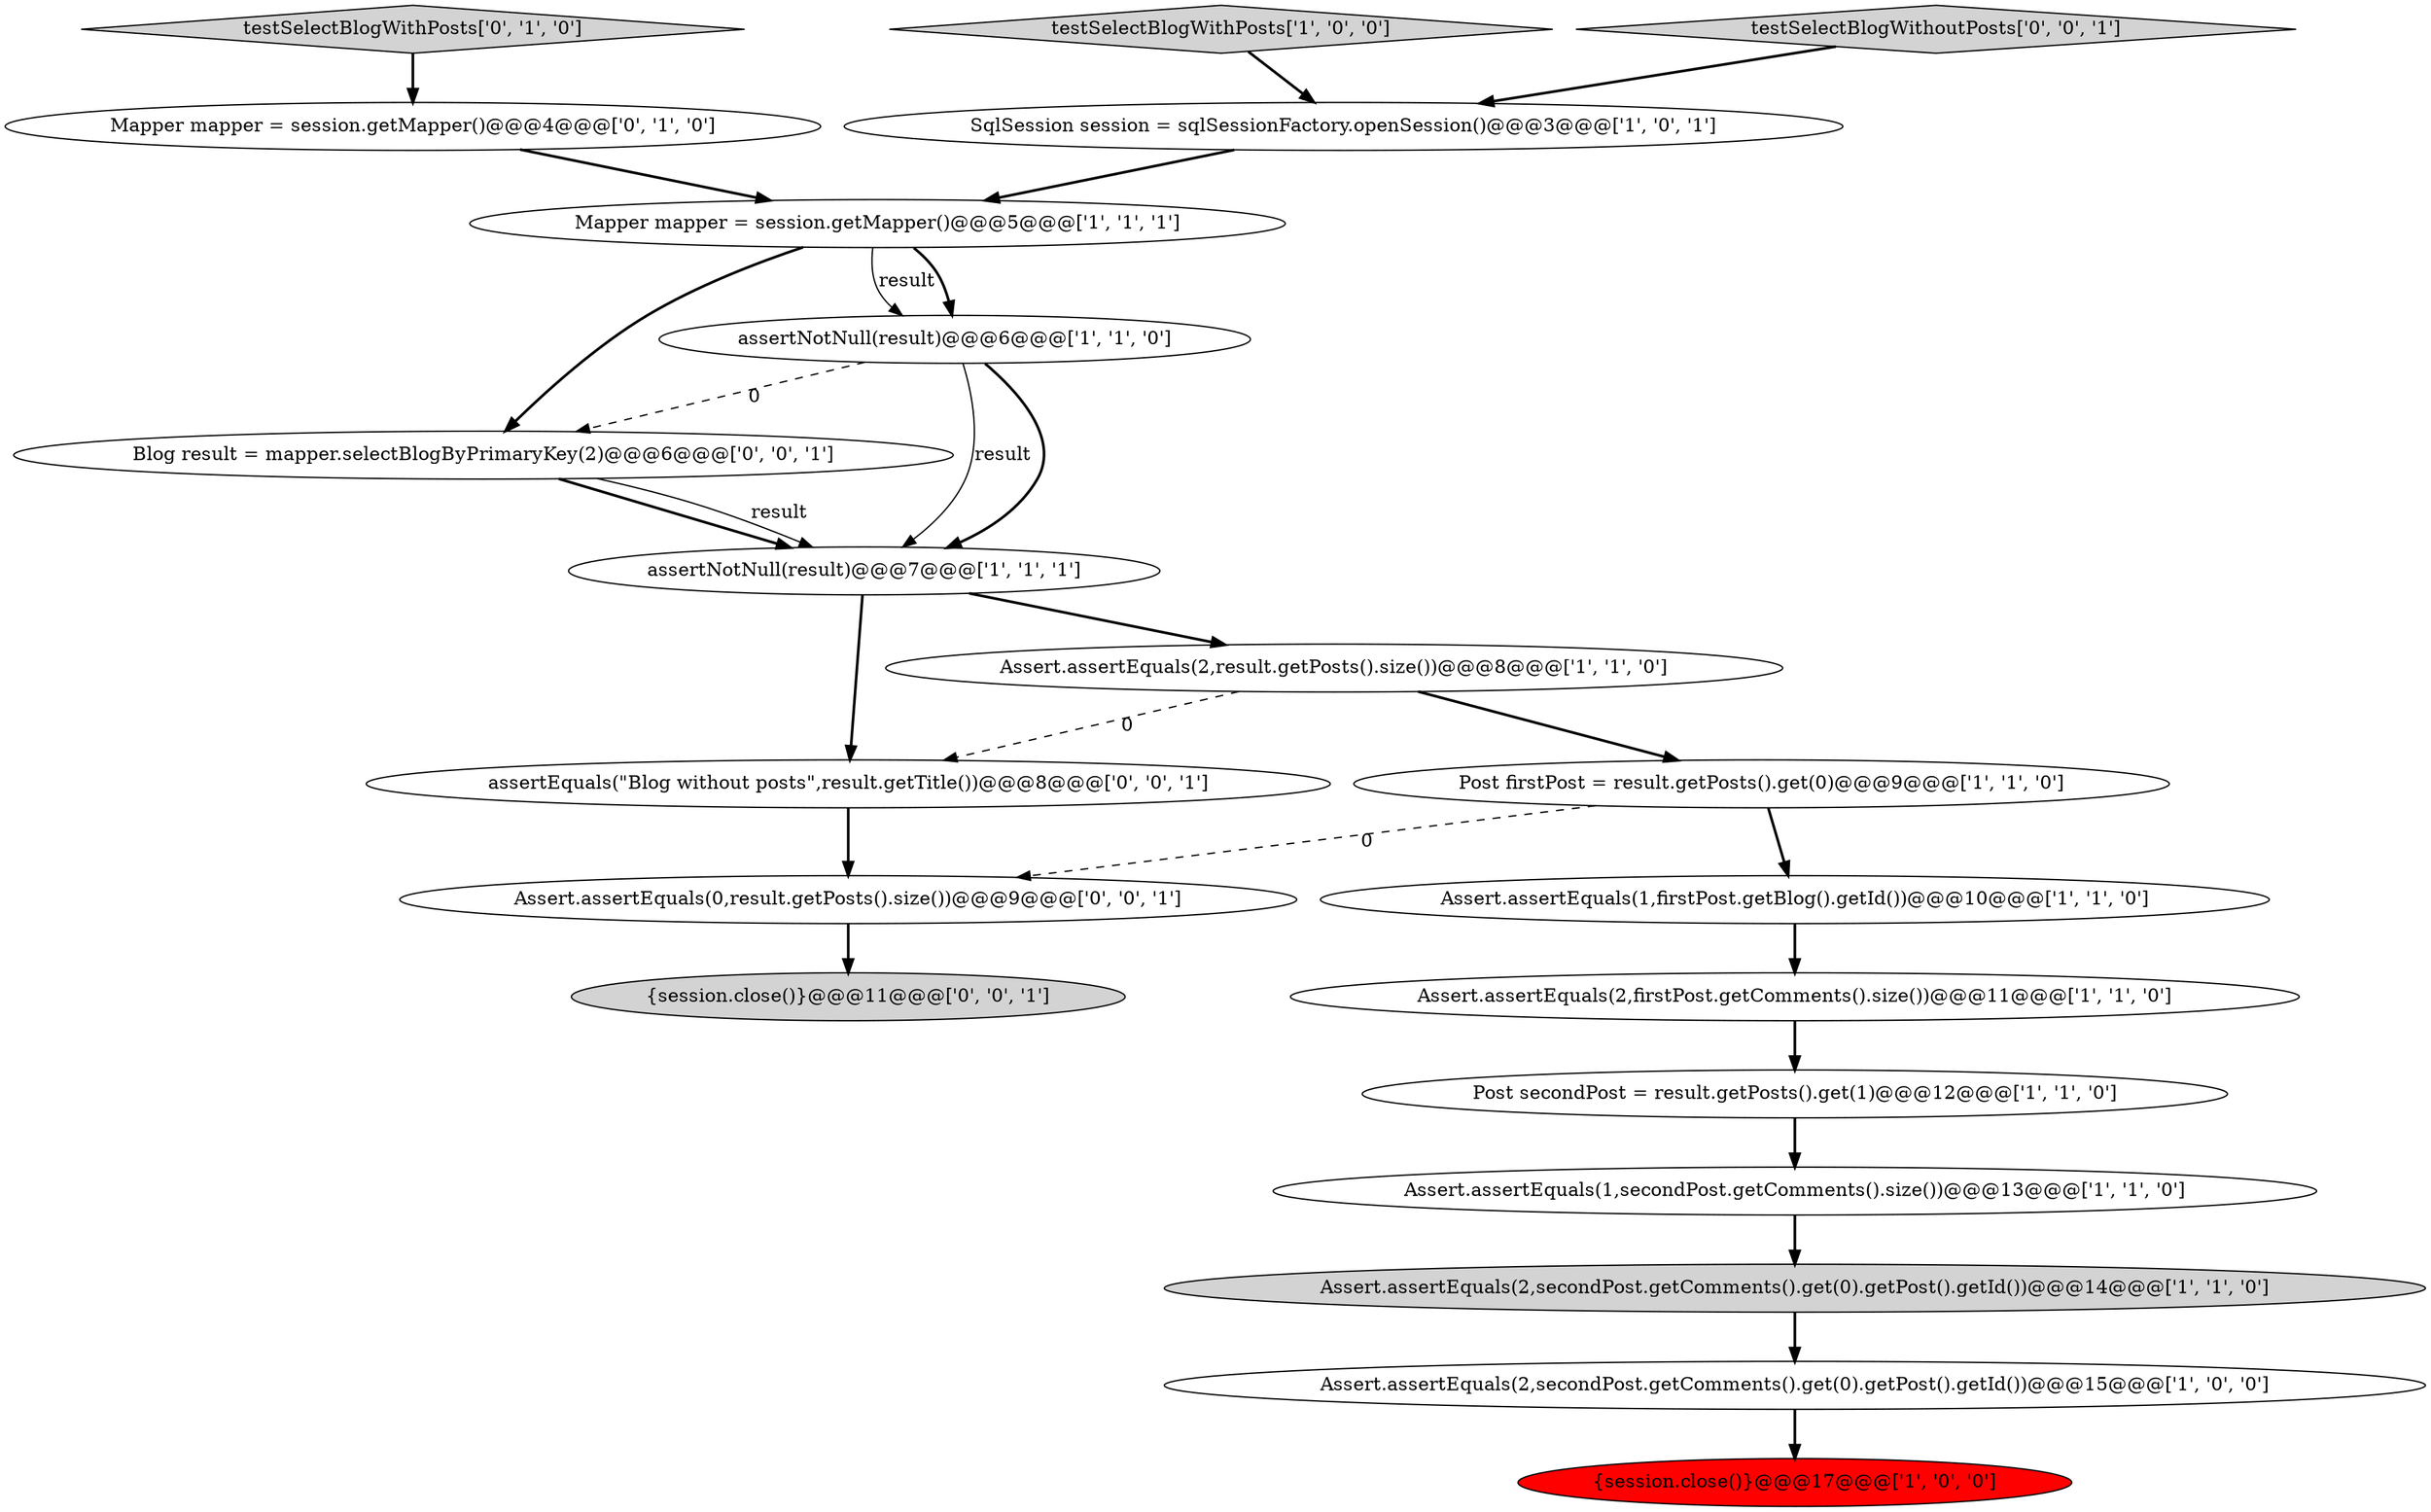 digraph {
4 [style = filled, label = "Assert.assertEquals(1,secondPost.getComments().size())@@@13@@@['1', '1', '0']", fillcolor = white, shape = ellipse image = "AAA0AAABBB1BBB"];
12 [style = filled, label = "Assert.assertEquals(2,secondPost.getComments().get(0).getPost().getId())@@@15@@@['1', '0', '0']", fillcolor = white, shape = ellipse image = "AAA0AAABBB1BBB"];
11 [style = filled, label = "assertNotNull(result)@@@7@@@['1', '1', '1']", fillcolor = white, shape = ellipse image = "AAA0AAABBB1BBB"];
19 [style = filled, label = "Blog result = mapper.selectBlogByPrimaryKey(2)@@@6@@@['0', '0', '1']", fillcolor = white, shape = ellipse image = "AAA0AAABBB3BBB"];
18 [style = filled, label = "assertEquals(\"Blog without posts\",result.getTitle())@@@8@@@['0', '0', '1']", fillcolor = white, shape = ellipse image = "AAA0AAABBB3BBB"];
1 [style = filled, label = "Post firstPost = result.getPosts().get(0)@@@9@@@['1', '1', '0']", fillcolor = white, shape = ellipse image = "AAA0AAABBB1BBB"];
13 [style = filled, label = "assertNotNull(result)@@@6@@@['1', '1', '0']", fillcolor = white, shape = ellipse image = "AAA0AAABBB1BBB"];
15 [style = filled, label = "testSelectBlogWithPosts['0', '1', '0']", fillcolor = lightgray, shape = diamond image = "AAA0AAABBB2BBB"];
5 [style = filled, label = "Assert.assertEquals(2,result.getPosts().size())@@@8@@@['1', '1', '0']", fillcolor = white, shape = ellipse image = "AAA0AAABBB1BBB"];
0 [style = filled, label = "Assert.assertEquals(2,firstPost.getComments().size())@@@11@@@['1', '1', '0']", fillcolor = white, shape = ellipse image = "AAA0AAABBB1BBB"];
7 [style = filled, label = "Assert.assertEquals(2,secondPost.getComments().get(0).getPost().getId())@@@14@@@['1', '1', '0']", fillcolor = lightgray, shape = ellipse image = "AAA0AAABBB1BBB"];
8 [style = filled, label = "Assert.assertEquals(1,firstPost.getBlog().getId())@@@10@@@['1', '1', '0']", fillcolor = white, shape = ellipse image = "AAA0AAABBB1BBB"];
14 [style = filled, label = "Mapper mapper = session.getMapper()@@@4@@@['0', '1', '0']", fillcolor = white, shape = ellipse image = "AAA0AAABBB2BBB"];
9 [style = filled, label = "{session.close()}@@@17@@@['1', '0', '0']", fillcolor = red, shape = ellipse image = "AAA1AAABBB1BBB"];
16 [style = filled, label = "{session.close()}@@@11@@@['0', '0', '1']", fillcolor = lightgray, shape = ellipse image = "AAA0AAABBB3BBB"];
3 [style = filled, label = "Mapper mapper = session.getMapper()@@@5@@@['1', '1', '1']", fillcolor = white, shape = ellipse image = "AAA0AAABBB1BBB"];
2 [style = filled, label = "SqlSession session = sqlSessionFactory.openSession()@@@3@@@['1', '0', '1']", fillcolor = white, shape = ellipse image = "AAA0AAABBB1BBB"];
20 [style = filled, label = "Assert.assertEquals(0,result.getPosts().size())@@@9@@@['0', '0', '1']", fillcolor = white, shape = ellipse image = "AAA0AAABBB3BBB"];
10 [style = filled, label = "testSelectBlogWithPosts['1', '0', '0']", fillcolor = lightgray, shape = diamond image = "AAA0AAABBB1BBB"];
6 [style = filled, label = "Post secondPost = result.getPosts().get(1)@@@12@@@['1', '1', '0']", fillcolor = white, shape = ellipse image = "AAA0AAABBB1BBB"];
17 [style = filled, label = "testSelectBlogWithoutPosts['0', '0', '1']", fillcolor = lightgray, shape = diamond image = "AAA0AAABBB3BBB"];
14->3 [style = bold, label=""];
3->13 [style = solid, label="result"];
1->8 [style = bold, label=""];
15->14 [style = bold, label=""];
0->6 [style = bold, label=""];
7->12 [style = bold, label=""];
2->3 [style = bold, label=""];
19->11 [style = bold, label=""];
13->11 [style = solid, label="result"];
13->19 [style = dashed, label="0"];
5->18 [style = dashed, label="0"];
12->9 [style = bold, label=""];
13->11 [style = bold, label=""];
19->11 [style = solid, label="result"];
11->18 [style = bold, label=""];
4->7 [style = bold, label=""];
1->20 [style = dashed, label="0"];
8->0 [style = bold, label=""];
5->1 [style = bold, label=""];
11->5 [style = bold, label=""];
6->4 [style = bold, label=""];
18->20 [style = bold, label=""];
20->16 [style = bold, label=""];
17->2 [style = bold, label=""];
3->19 [style = bold, label=""];
3->13 [style = bold, label=""];
10->2 [style = bold, label=""];
}
